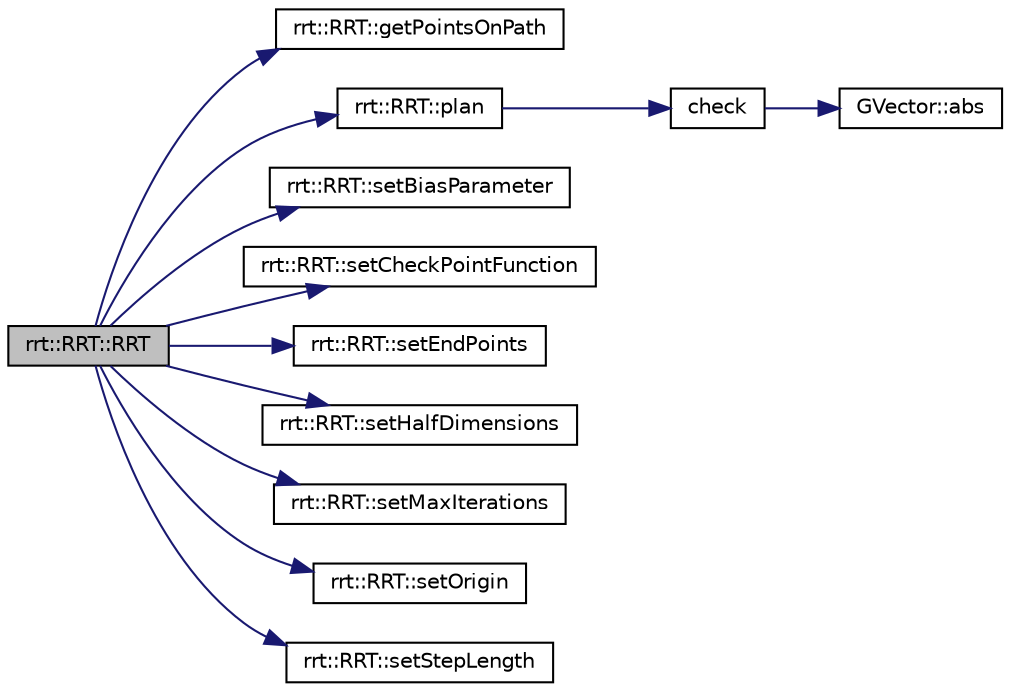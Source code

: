 digraph "rrt::RRT::RRT"
{
 // INTERACTIVE_SVG=YES
  edge [fontname="Helvetica",fontsize="10",labelfontname="Helvetica",labelfontsize="10"];
  node [fontname="Helvetica",fontsize="10",shape=record];
  rankdir="LR";
  Node1 [label="rrt::RRT::RRT",height=0.2,width=0.4,color="black", fillcolor="grey75", style="filled", fontcolor="black"];
  Node1 -> Node2 [color="midnightblue",fontsize="10",style="solid",fontname="Helvetica"];
  Node2 [label="rrt::RRT::getPointsOnPath",height=0.2,width=0.4,color="black", fillcolor="white", style="filled",URL="$d8/d87/classrrt_1_1_r_r_t.html#a75e8926edced9094f0cce506076ce12a"];
  Node1 -> Node3 [color="midnightblue",fontsize="10",style="solid",fontname="Helvetica"];
  Node3 [label="rrt::RRT::plan",height=0.2,width=0.4,color="black", fillcolor="white", style="filled",URL="$d8/d87/classrrt_1_1_r_r_t.html#a557629cbe62edb210d3610c2edc9e23d"];
  Node3 -> Node4 [color="midnightblue",fontsize="10",style="solid",fontname="Helvetica"];
  Node4 [label="check",height=0.2,width=0.4,color="black", fillcolor="white", style="filled",URL="$d1/d31/_r_r_t_2src_2main_8cpp.html#a14ed2a523a3d047768cee35ebf2f7ff3"];
  Node4 -> Node5 [color="midnightblue",fontsize="10",style="solid",fontname="Helvetica"];
  Node5 [label="GVector::abs",height=0.2,width=0.4,color="black", fillcolor="white", style="filled",URL="$d5/da9/namespace_g_vector.html#a9ad98c3a0469b46d6d9437dace1bdaff"];
  Node1 -> Node6 [color="midnightblue",fontsize="10",style="solid",fontname="Helvetica"];
  Node6 [label="rrt::RRT::setBiasParameter",height=0.2,width=0.4,color="black", fillcolor="white", style="filled",URL="$d8/d87/classrrt_1_1_r_r_t.html#a1b9272a7be22f8069a4c55736c83ca41"];
  Node1 -> Node7 [color="midnightblue",fontsize="10",style="solid",fontname="Helvetica"];
  Node7 [label="rrt::RRT::setCheckPointFunction",height=0.2,width=0.4,color="black", fillcolor="white", style="filled",URL="$d8/d87/classrrt_1_1_r_r_t.html#a9bb9e06ed00941485dfa664a1b8c68f0"];
  Node1 -> Node8 [color="midnightblue",fontsize="10",style="solid",fontname="Helvetica"];
  Node8 [label="rrt::RRT::setEndPoints",height=0.2,width=0.4,color="black", fillcolor="white", style="filled",URL="$d8/d87/classrrt_1_1_r_r_t.html#a6182fa5914f08f4929622c818fb4e19f"];
  Node1 -> Node9 [color="midnightblue",fontsize="10",style="solid",fontname="Helvetica"];
  Node9 [label="rrt::RRT::setHalfDimensions",height=0.2,width=0.4,color="black", fillcolor="white", style="filled",URL="$d8/d87/classrrt_1_1_r_r_t.html#af7ab030f04361b1f9848f839172094d3"];
  Node1 -> Node10 [color="midnightblue",fontsize="10",style="solid",fontname="Helvetica"];
  Node10 [label="rrt::RRT::setMaxIterations",height=0.2,width=0.4,color="black", fillcolor="white", style="filled",URL="$d8/d87/classrrt_1_1_r_r_t.html#a21634bc3ca4d8e1121aa15450e839b10"];
  Node1 -> Node11 [color="midnightblue",fontsize="10",style="solid",fontname="Helvetica"];
  Node11 [label="rrt::RRT::setOrigin",height=0.2,width=0.4,color="black", fillcolor="white", style="filled",URL="$d8/d87/classrrt_1_1_r_r_t.html#abbffeb13a5950b419b436dc8c525bbb9"];
  Node1 -> Node12 [color="midnightblue",fontsize="10",style="solid",fontname="Helvetica"];
  Node12 [label="rrt::RRT::setStepLength",height=0.2,width=0.4,color="black", fillcolor="white", style="filled",URL="$d8/d87/classrrt_1_1_r_r_t.html#a41465ee0e6c4b70a701f060c19678de8"];
}

